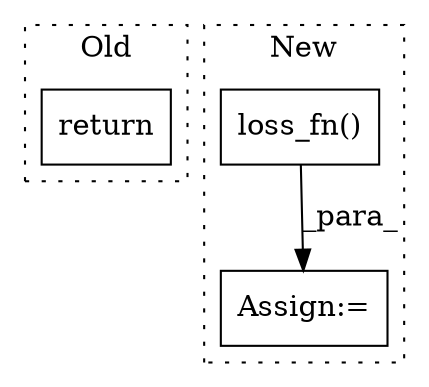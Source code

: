 digraph G {
subgraph cluster0 {
1 [label="return" a="93" s="2084" l="7" shape="box"];
label = "Old";
style="dotted";
}
subgraph cluster1 {
2 [label="loss_fn()" a="75" s="2344,2411" l="19,1" shape="box"];
3 [label="Assign:=" a="68" s="2634" l="3" shape="box"];
label = "New";
style="dotted";
}
2 -> 3 [label="_para_"];
}